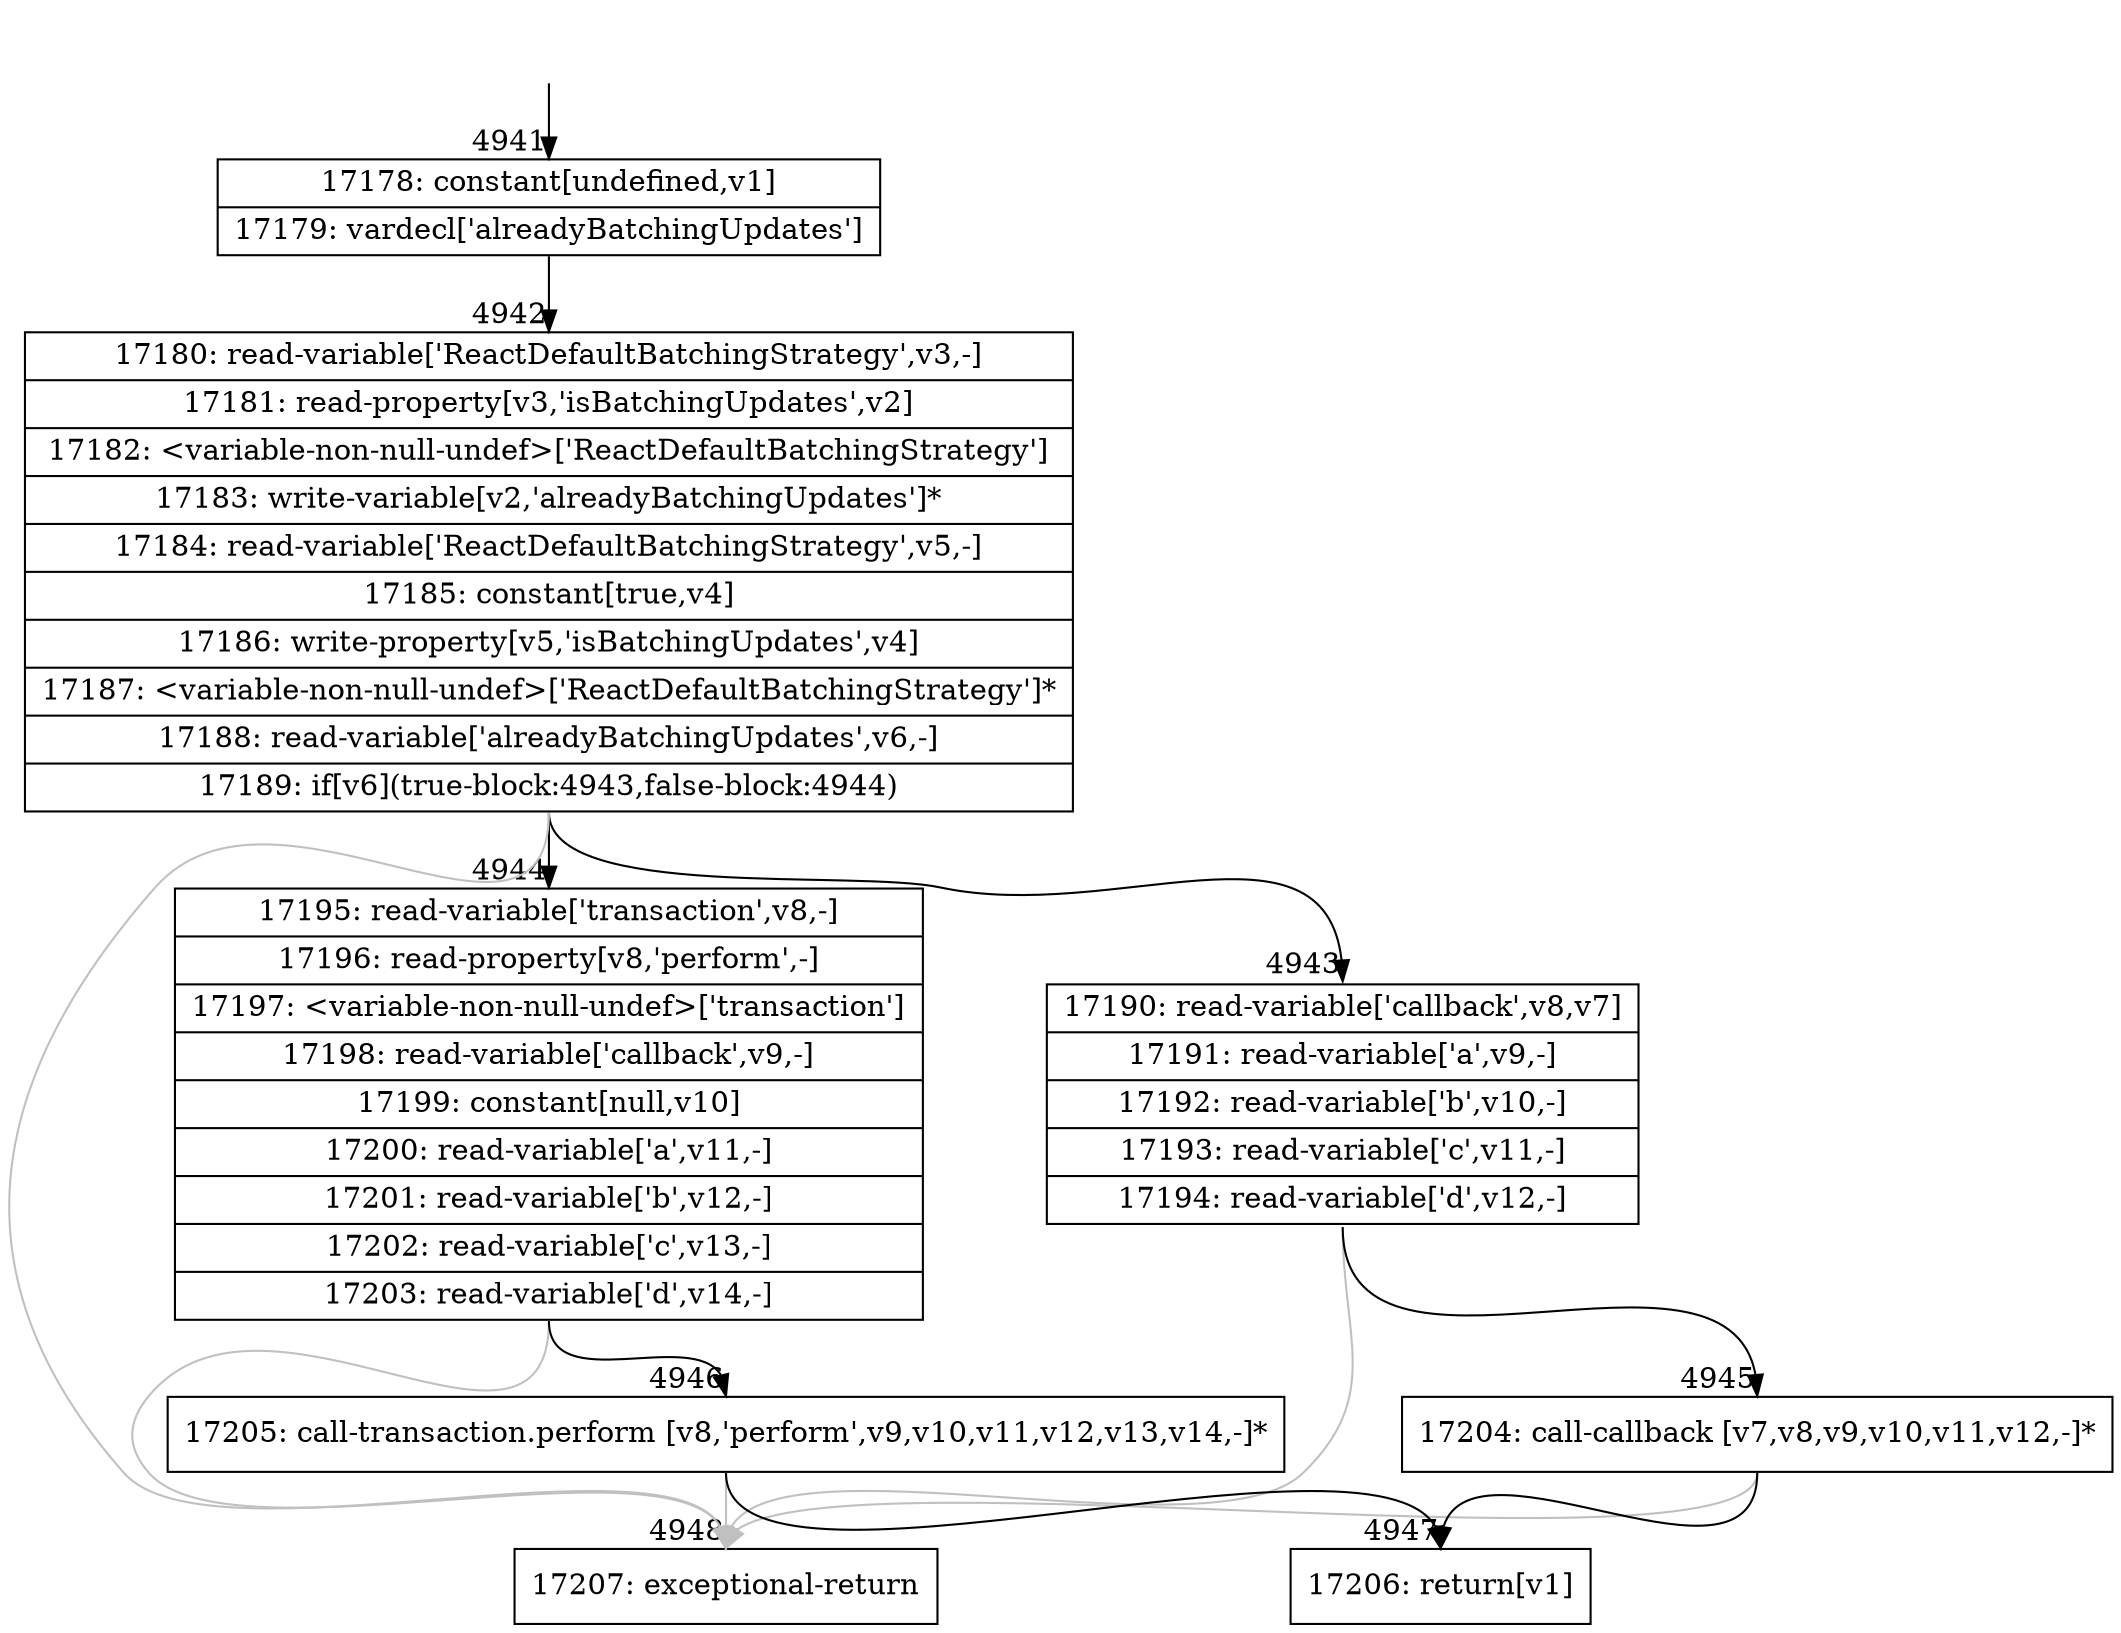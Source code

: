 digraph {
rankdir="TD"
BB_entry337[shape=none,label=""];
BB_entry337 -> BB4941 [tailport=s, headport=n, headlabel="    4941"]
BB4941 [shape=record label="{17178: constant[undefined,v1]|17179: vardecl['alreadyBatchingUpdates']}" ] 
BB4941 -> BB4942 [tailport=s, headport=n, headlabel="      4942"]
BB4942 [shape=record label="{17180: read-variable['ReactDefaultBatchingStrategy',v3,-]|17181: read-property[v3,'isBatchingUpdates',v2]|17182: \<variable-non-null-undef\>['ReactDefaultBatchingStrategy']|17183: write-variable[v2,'alreadyBatchingUpdates']*|17184: read-variable['ReactDefaultBatchingStrategy',v5,-]|17185: constant[true,v4]|17186: write-property[v5,'isBatchingUpdates',v4]|17187: \<variable-non-null-undef\>['ReactDefaultBatchingStrategy']*|17188: read-variable['alreadyBatchingUpdates',v6,-]|17189: if[v6](true-block:4943,false-block:4944)}" ] 
BB4942 -> BB4943 [tailport=s, headport=n, headlabel="      4943"]
BB4942 -> BB4944 [tailport=s, headport=n, headlabel="      4944"]
BB4942 -> BB4948 [tailport=s, headport=n, color=gray, headlabel="      4948"]
BB4943 [shape=record label="{17190: read-variable['callback',v8,v7]|17191: read-variable['a',v9,-]|17192: read-variable['b',v10,-]|17193: read-variable['c',v11,-]|17194: read-variable['d',v12,-]}" ] 
BB4943 -> BB4945 [tailport=s, headport=n, headlabel="      4945"]
BB4943 -> BB4948 [tailport=s, headport=n, color=gray]
BB4944 [shape=record label="{17195: read-variable['transaction',v8,-]|17196: read-property[v8,'perform',-]|17197: \<variable-non-null-undef\>['transaction']|17198: read-variable['callback',v9,-]|17199: constant[null,v10]|17200: read-variable['a',v11,-]|17201: read-variable['b',v12,-]|17202: read-variable['c',v13,-]|17203: read-variable['d',v14,-]}" ] 
BB4944 -> BB4946 [tailport=s, headport=n, headlabel="      4946"]
BB4944 -> BB4948 [tailport=s, headport=n, color=gray]
BB4945 [shape=record label="{17204: call-callback [v7,v8,v9,v10,v11,v12,-]*}" ] 
BB4945 -> BB4947 [tailport=s, headport=n, headlabel="      4947"]
BB4945 -> BB4948 [tailport=s, headport=n, color=gray]
BB4946 [shape=record label="{17205: call-transaction.perform [v8,'perform',v9,v10,v11,v12,v13,v14,-]*}" ] 
BB4946 -> BB4947 [tailport=s, headport=n]
BB4946 -> BB4948 [tailport=s, headport=n, color=gray]
BB4947 [shape=record label="{17206: return[v1]}" ] 
BB4948 [shape=record label="{17207: exceptional-return}" ] 
//#$~ 9163
}
